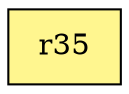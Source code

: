 digraph G {
rankdir=BT;ranksep="2.0";
"r35" [shape=record,fillcolor=khaki1,style=filled,label="{r35}"];
}